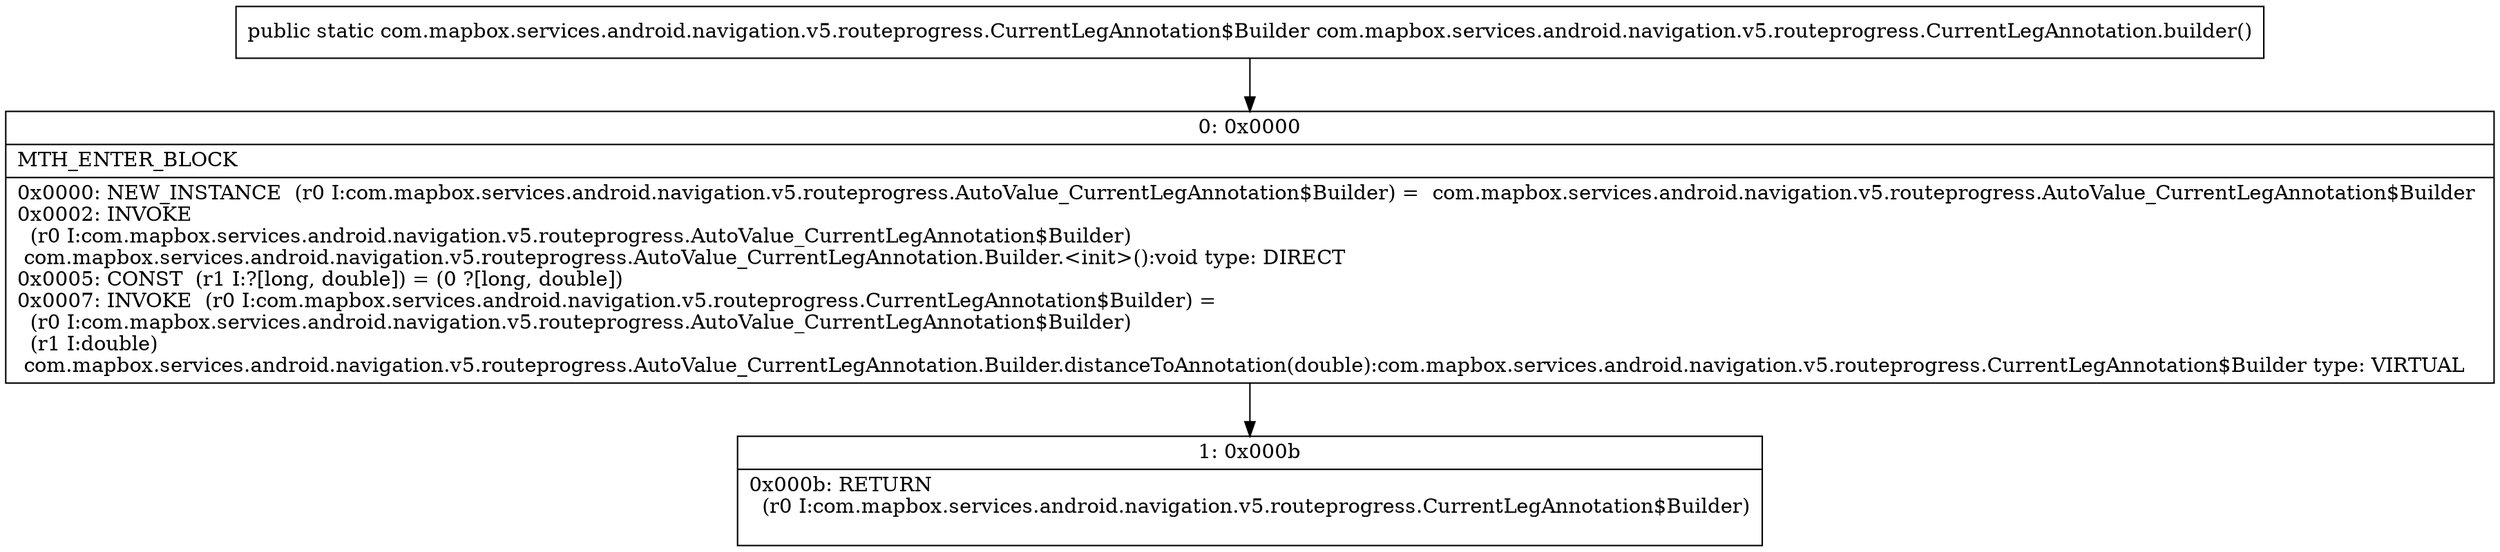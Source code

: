 digraph "CFG forcom.mapbox.services.android.navigation.v5.routeprogress.CurrentLegAnnotation.builder()Lcom\/mapbox\/services\/android\/navigation\/v5\/routeprogress\/CurrentLegAnnotation$Builder;" {
Node_0 [shape=record,label="{0\:\ 0x0000|MTH_ENTER_BLOCK\l|0x0000: NEW_INSTANCE  (r0 I:com.mapbox.services.android.navigation.v5.routeprogress.AutoValue_CurrentLegAnnotation$Builder) =  com.mapbox.services.android.navigation.v5.routeprogress.AutoValue_CurrentLegAnnotation$Builder \l0x0002: INVOKE  \l  (r0 I:com.mapbox.services.android.navigation.v5.routeprogress.AutoValue_CurrentLegAnnotation$Builder)\l com.mapbox.services.android.navigation.v5.routeprogress.AutoValue_CurrentLegAnnotation.Builder.\<init\>():void type: DIRECT \l0x0005: CONST  (r1 I:?[long, double]) = (0 ?[long, double]) \l0x0007: INVOKE  (r0 I:com.mapbox.services.android.navigation.v5.routeprogress.CurrentLegAnnotation$Builder) = \l  (r0 I:com.mapbox.services.android.navigation.v5.routeprogress.AutoValue_CurrentLegAnnotation$Builder)\l  (r1 I:double)\l com.mapbox.services.android.navigation.v5.routeprogress.AutoValue_CurrentLegAnnotation.Builder.distanceToAnnotation(double):com.mapbox.services.android.navigation.v5.routeprogress.CurrentLegAnnotation$Builder type: VIRTUAL \l}"];
Node_1 [shape=record,label="{1\:\ 0x000b|0x000b: RETURN  \l  (r0 I:com.mapbox.services.android.navigation.v5.routeprogress.CurrentLegAnnotation$Builder)\l \l}"];
MethodNode[shape=record,label="{public static com.mapbox.services.android.navigation.v5.routeprogress.CurrentLegAnnotation$Builder com.mapbox.services.android.navigation.v5.routeprogress.CurrentLegAnnotation.builder() }"];
MethodNode -> Node_0;
Node_0 -> Node_1;
}

